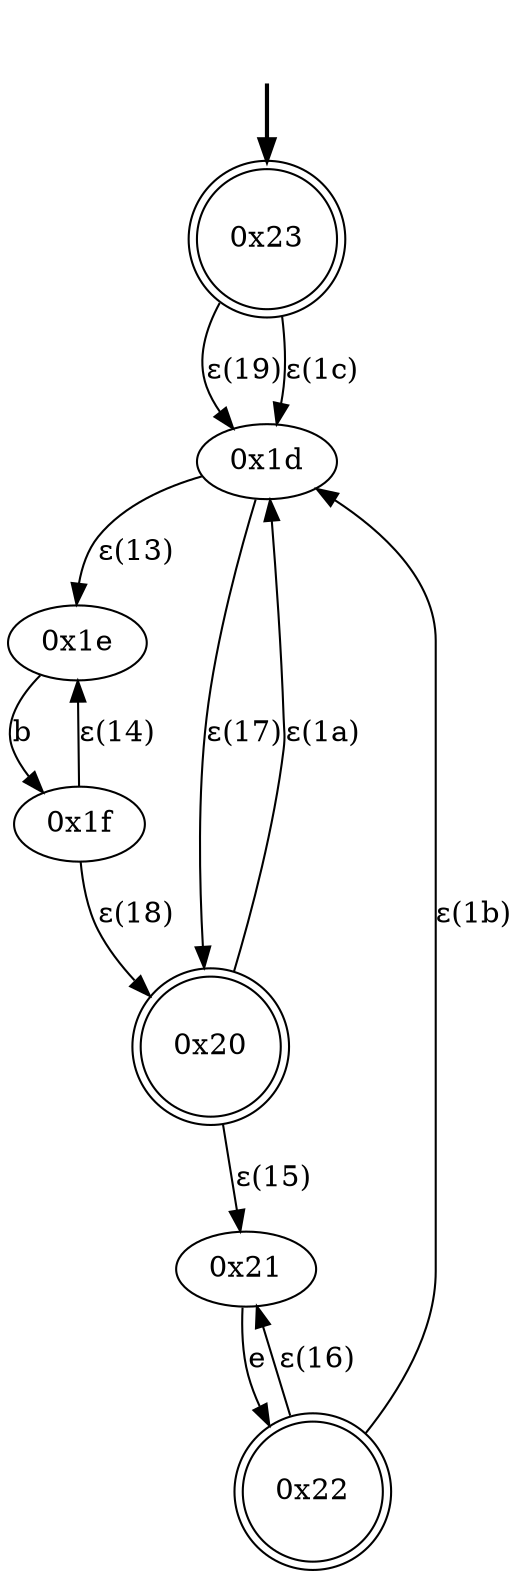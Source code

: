 digraph {
	fake [style=invisible]
	"0x1d"
	"0x1e"
	"0x1f"
	"0x20" [shape=doublecircle]
	"0x21"
	"0x22" [shape=doublecircle]
	"0x23" [root=true shape=doublecircle]
	fake -> "0x23" [style=bold]
	"0x1d" -> "0x1e" [label="ε(13)"]
	"0x1e" -> "0x1f" [label=b]
	"0x1f" -> "0x1e" [label="ε(14)"]
	"0x20" -> "0x21" [label="ε(15)"]
	"0x21" -> "0x22" [label=e]
	"0x22" -> "0x21" [label="ε(16)"]
	"0x1d" -> "0x20" [label="ε(17)"]
	"0x1f" -> "0x20" [label="ε(18)"]
	"0x23" -> "0x1d" [label="ε(19)"]
	"0x20" -> "0x1d" [label="ε(1a)"]
	"0x22" -> "0x1d" [label="ε(1b)"]
	"0x23" -> "0x1d" [label="ε(1c)"]
}
